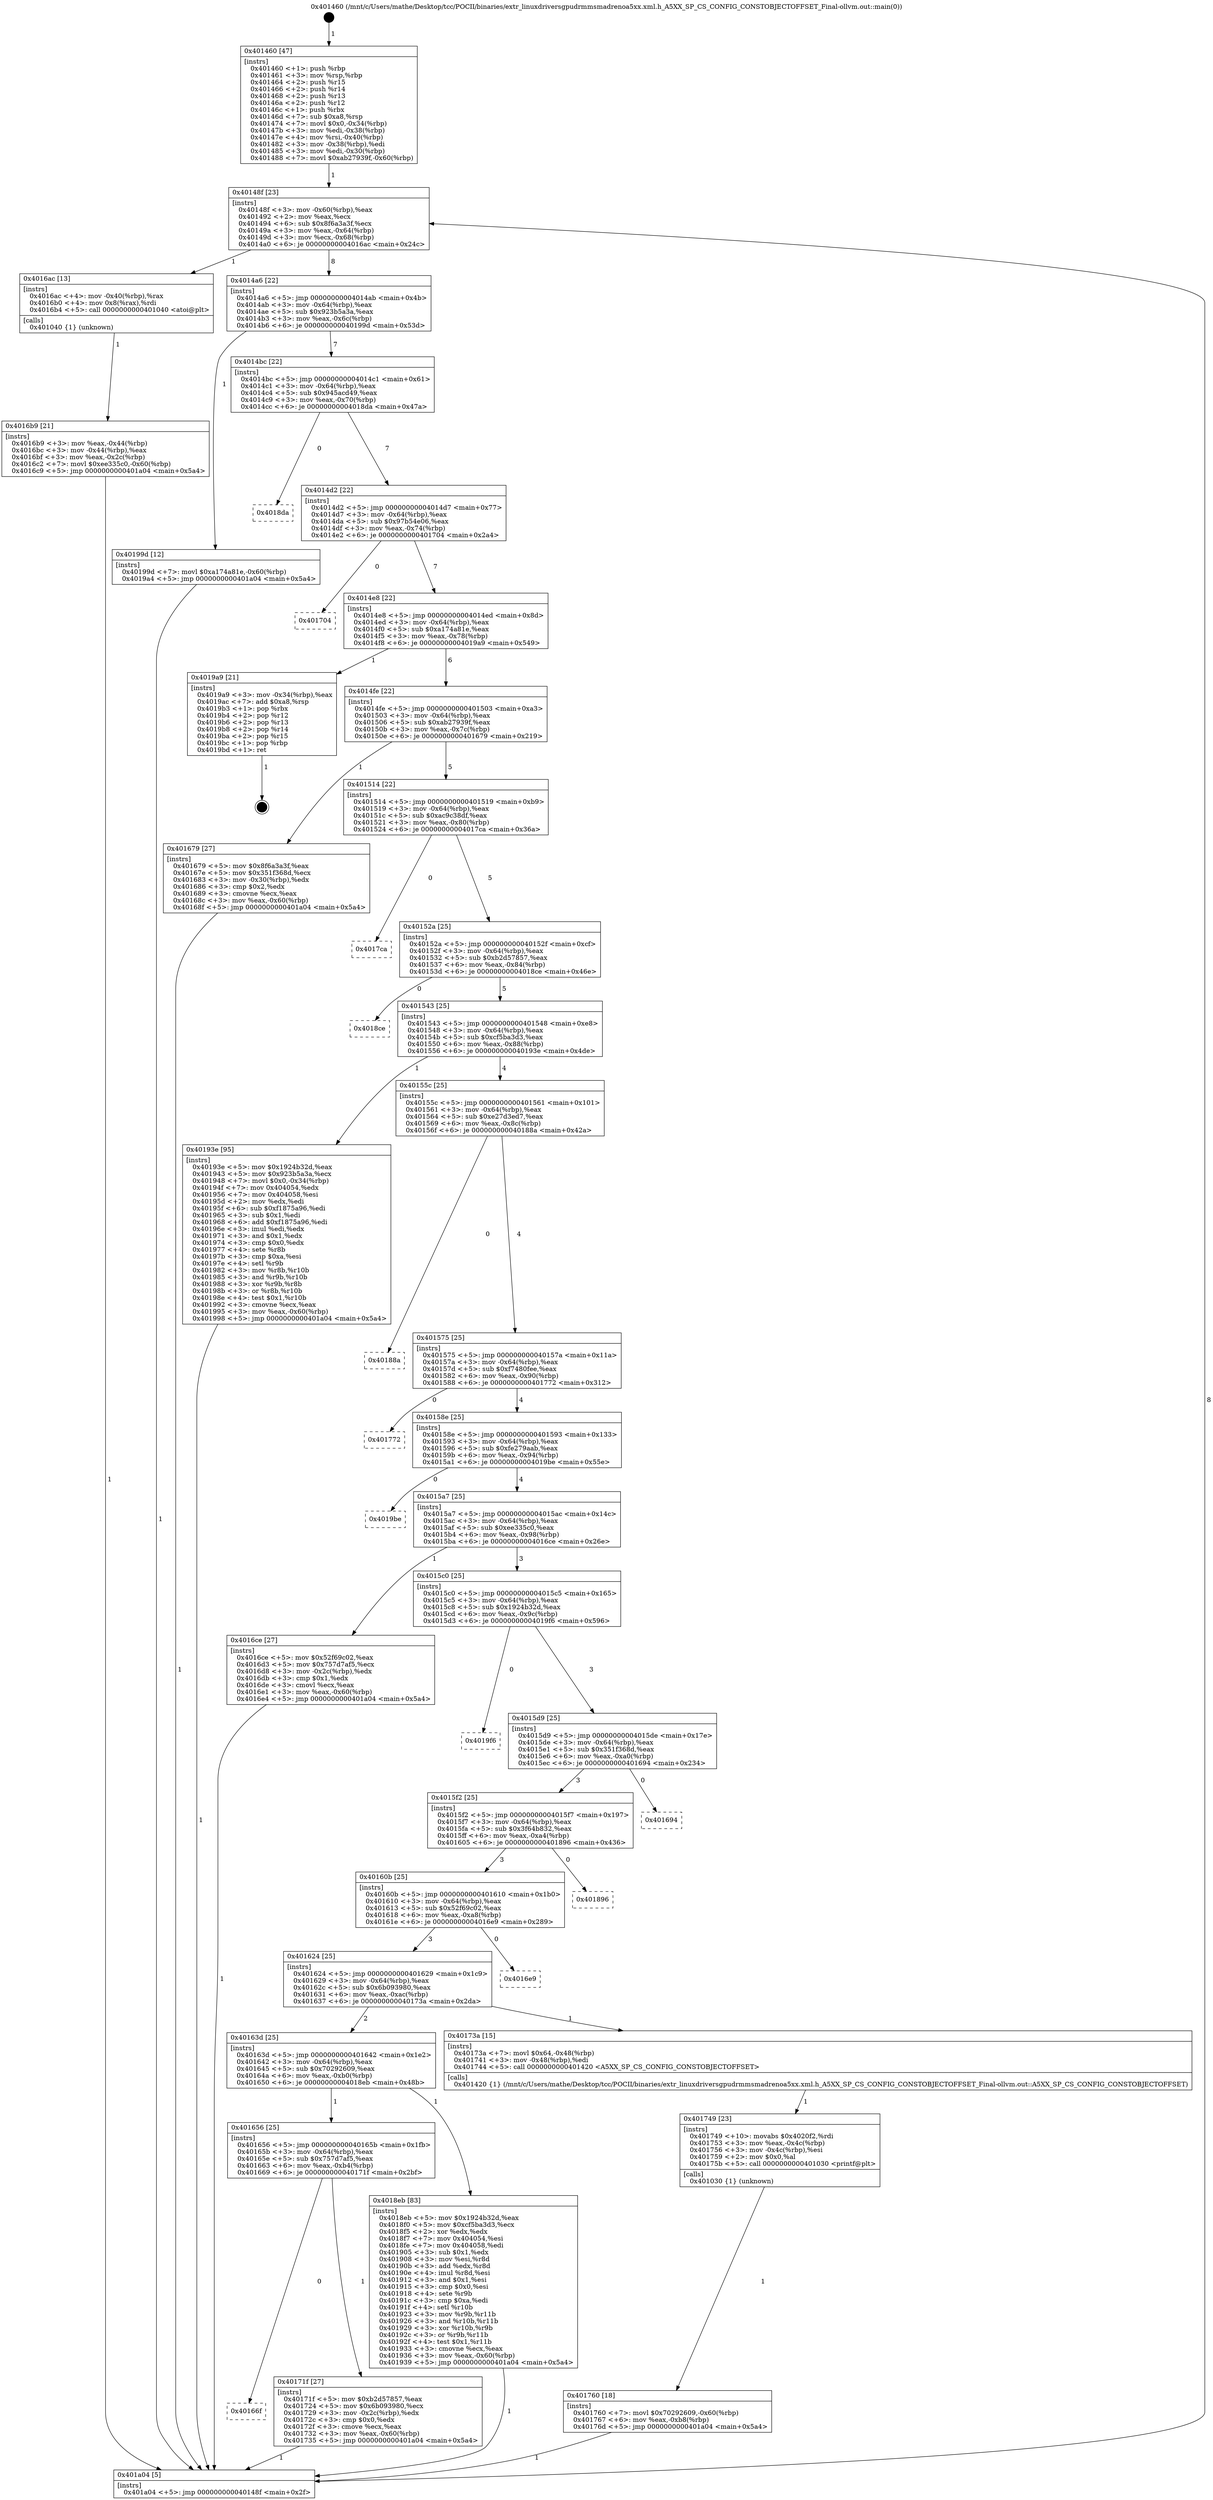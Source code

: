 digraph "0x401460" {
  label = "0x401460 (/mnt/c/Users/mathe/Desktop/tcc/POCII/binaries/extr_linuxdriversgpudrmmsmadrenoa5xx.xml.h_A5XX_SP_CS_CONFIG_CONSTOBJECTOFFSET_Final-ollvm.out::main(0))"
  labelloc = "t"
  node[shape=record]

  Entry [label="",width=0.3,height=0.3,shape=circle,fillcolor=black,style=filled]
  "0x40148f" [label="{
     0x40148f [23]\l
     | [instrs]\l
     &nbsp;&nbsp;0x40148f \<+3\>: mov -0x60(%rbp),%eax\l
     &nbsp;&nbsp;0x401492 \<+2\>: mov %eax,%ecx\l
     &nbsp;&nbsp;0x401494 \<+6\>: sub $0x8f6a3a3f,%ecx\l
     &nbsp;&nbsp;0x40149a \<+3\>: mov %eax,-0x64(%rbp)\l
     &nbsp;&nbsp;0x40149d \<+3\>: mov %ecx,-0x68(%rbp)\l
     &nbsp;&nbsp;0x4014a0 \<+6\>: je 00000000004016ac \<main+0x24c\>\l
  }"]
  "0x4016ac" [label="{
     0x4016ac [13]\l
     | [instrs]\l
     &nbsp;&nbsp;0x4016ac \<+4\>: mov -0x40(%rbp),%rax\l
     &nbsp;&nbsp;0x4016b0 \<+4\>: mov 0x8(%rax),%rdi\l
     &nbsp;&nbsp;0x4016b4 \<+5\>: call 0000000000401040 \<atoi@plt\>\l
     | [calls]\l
     &nbsp;&nbsp;0x401040 \{1\} (unknown)\l
  }"]
  "0x4014a6" [label="{
     0x4014a6 [22]\l
     | [instrs]\l
     &nbsp;&nbsp;0x4014a6 \<+5\>: jmp 00000000004014ab \<main+0x4b\>\l
     &nbsp;&nbsp;0x4014ab \<+3\>: mov -0x64(%rbp),%eax\l
     &nbsp;&nbsp;0x4014ae \<+5\>: sub $0x923b5a3a,%eax\l
     &nbsp;&nbsp;0x4014b3 \<+3\>: mov %eax,-0x6c(%rbp)\l
     &nbsp;&nbsp;0x4014b6 \<+6\>: je 000000000040199d \<main+0x53d\>\l
  }"]
  Exit [label="",width=0.3,height=0.3,shape=circle,fillcolor=black,style=filled,peripheries=2]
  "0x40199d" [label="{
     0x40199d [12]\l
     | [instrs]\l
     &nbsp;&nbsp;0x40199d \<+7\>: movl $0xa174a81e,-0x60(%rbp)\l
     &nbsp;&nbsp;0x4019a4 \<+5\>: jmp 0000000000401a04 \<main+0x5a4\>\l
  }"]
  "0x4014bc" [label="{
     0x4014bc [22]\l
     | [instrs]\l
     &nbsp;&nbsp;0x4014bc \<+5\>: jmp 00000000004014c1 \<main+0x61\>\l
     &nbsp;&nbsp;0x4014c1 \<+3\>: mov -0x64(%rbp),%eax\l
     &nbsp;&nbsp;0x4014c4 \<+5\>: sub $0x945acd49,%eax\l
     &nbsp;&nbsp;0x4014c9 \<+3\>: mov %eax,-0x70(%rbp)\l
     &nbsp;&nbsp;0x4014cc \<+6\>: je 00000000004018da \<main+0x47a\>\l
  }"]
  "0x401760" [label="{
     0x401760 [18]\l
     | [instrs]\l
     &nbsp;&nbsp;0x401760 \<+7\>: movl $0x70292609,-0x60(%rbp)\l
     &nbsp;&nbsp;0x401767 \<+6\>: mov %eax,-0xb8(%rbp)\l
     &nbsp;&nbsp;0x40176d \<+5\>: jmp 0000000000401a04 \<main+0x5a4\>\l
  }"]
  "0x4018da" [label="{
     0x4018da\l
  }", style=dashed]
  "0x4014d2" [label="{
     0x4014d2 [22]\l
     | [instrs]\l
     &nbsp;&nbsp;0x4014d2 \<+5\>: jmp 00000000004014d7 \<main+0x77\>\l
     &nbsp;&nbsp;0x4014d7 \<+3\>: mov -0x64(%rbp),%eax\l
     &nbsp;&nbsp;0x4014da \<+5\>: sub $0x97b54e06,%eax\l
     &nbsp;&nbsp;0x4014df \<+3\>: mov %eax,-0x74(%rbp)\l
     &nbsp;&nbsp;0x4014e2 \<+6\>: je 0000000000401704 \<main+0x2a4\>\l
  }"]
  "0x401749" [label="{
     0x401749 [23]\l
     | [instrs]\l
     &nbsp;&nbsp;0x401749 \<+10\>: movabs $0x4020f2,%rdi\l
     &nbsp;&nbsp;0x401753 \<+3\>: mov %eax,-0x4c(%rbp)\l
     &nbsp;&nbsp;0x401756 \<+3\>: mov -0x4c(%rbp),%esi\l
     &nbsp;&nbsp;0x401759 \<+2\>: mov $0x0,%al\l
     &nbsp;&nbsp;0x40175b \<+5\>: call 0000000000401030 \<printf@plt\>\l
     | [calls]\l
     &nbsp;&nbsp;0x401030 \{1\} (unknown)\l
  }"]
  "0x401704" [label="{
     0x401704\l
  }", style=dashed]
  "0x4014e8" [label="{
     0x4014e8 [22]\l
     | [instrs]\l
     &nbsp;&nbsp;0x4014e8 \<+5\>: jmp 00000000004014ed \<main+0x8d\>\l
     &nbsp;&nbsp;0x4014ed \<+3\>: mov -0x64(%rbp),%eax\l
     &nbsp;&nbsp;0x4014f0 \<+5\>: sub $0xa174a81e,%eax\l
     &nbsp;&nbsp;0x4014f5 \<+3\>: mov %eax,-0x78(%rbp)\l
     &nbsp;&nbsp;0x4014f8 \<+6\>: je 00000000004019a9 \<main+0x549\>\l
  }"]
  "0x40166f" [label="{
     0x40166f\l
  }", style=dashed]
  "0x4019a9" [label="{
     0x4019a9 [21]\l
     | [instrs]\l
     &nbsp;&nbsp;0x4019a9 \<+3\>: mov -0x34(%rbp),%eax\l
     &nbsp;&nbsp;0x4019ac \<+7\>: add $0xa8,%rsp\l
     &nbsp;&nbsp;0x4019b3 \<+1\>: pop %rbx\l
     &nbsp;&nbsp;0x4019b4 \<+2\>: pop %r12\l
     &nbsp;&nbsp;0x4019b6 \<+2\>: pop %r13\l
     &nbsp;&nbsp;0x4019b8 \<+2\>: pop %r14\l
     &nbsp;&nbsp;0x4019ba \<+2\>: pop %r15\l
     &nbsp;&nbsp;0x4019bc \<+1\>: pop %rbp\l
     &nbsp;&nbsp;0x4019bd \<+1\>: ret\l
  }"]
  "0x4014fe" [label="{
     0x4014fe [22]\l
     | [instrs]\l
     &nbsp;&nbsp;0x4014fe \<+5\>: jmp 0000000000401503 \<main+0xa3\>\l
     &nbsp;&nbsp;0x401503 \<+3\>: mov -0x64(%rbp),%eax\l
     &nbsp;&nbsp;0x401506 \<+5\>: sub $0xab27939f,%eax\l
     &nbsp;&nbsp;0x40150b \<+3\>: mov %eax,-0x7c(%rbp)\l
     &nbsp;&nbsp;0x40150e \<+6\>: je 0000000000401679 \<main+0x219\>\l
  }"]
  "0x40171f" [label="{
     0x40171f [27]\l
     | [instrs]\l
     &nbsp;&nbsp;0x40171f \<+5\>: mov $0xb2d57857,%eax\l
     &nbsp;&nbsp;0x401724 \<+5\>: mov $0x6b093980,%ecx\l
     &nbsp;&nbsp;0x401729 \<+3\>: mov -0x2c(%rbp),%edx\l
     &nbsp;&nbsp;0x40172c \<+3\>: cmp $0x0,%edx\l
     &nbsp;&nbsp;0x40172f \<+3\>: cmove %ecx,%eax\l
     &nbsp;&nbsp;0x401732 \<+3\>: mov %eax,-0x60(%rbp)\l
     &nbsp;&nbsp;0x401735 \<+5\>: jmp 0000000000401a04 \<main+0x5a4\>\l
  }"]
  "0x401679" [label="{
     0x401679 [27]\l
     | [instrs]\l
     &nbsp;&nbsp;0x401679 \<+5\>: mov $0x8f6a3a3f,%eax\l
     &nbsp;&nbsp;0x40167e \<+5\>: mov $0x351f368d,%ecx\l
     &nbsp;&nbsp;0x401683 \<+3\>: mov -0x30(%rbp),%edx\l
     &nbsp;&nbsp;0x401686 \<+3\>: cmp $0x2,%edx\l
     &nbsp;&nbsp;0x401689 \<+3\>: cmovne %ecx,%eax\l
     &nbsp;&nbsp;0x40168c \<+3\>: mov %eax,-0x60(%rbp)\l
     &nbsp;&nbsp;0x40168f \<+5\>: jmp 0000000000401a04 \<main+0x5a4\>\l
  }"]
  "0x401514" [label="{
     0x401514 [22]\l
     | [instrs]\l
     &nbsp;&nbsp;0x401514 \<+5\>: jmp 0000000000401519 \<main+0xb9\>\l
     &nbsp;&nbsp;0x401519 \<+3\>: mov -0x64(%rbp),%eax\l
     &nbsp;&nbsp;0x40151c \<+5\>: sub $0xac9c38df,%eax\l
     &nbsp;&nbsp;0x401521 \<+3\>: mov %eax,-0x80(%rbp)\l
     &nbsp;&nbsp;0x401524 \<+6\>: je 00000000004017ca \<main+0x36a\>\l
  }"]
  "0x401a04" [label="{
     0x401a04 [5]\l
     | [instrs]\l
     &nbsp;&nbsp;0x401a04 \<+5\>: jmp 000000000040148f \<main+0x2f\>\l
  }"]
  "0x401460" [label="{
     0x401460 [47]\l
     | [instrs]\l
     &nbsp;&nbsp;0x401460 \<+1\>: push %rbp\l
     &nbsp;&nbsp;0x401461 \<+3\>: mov %rsp,%rbp\l
     &nbsp;&nbsp;0x401464 \<+2\>: push %r15\l
     &nbsp;&nbsp;0x401466 \<+2\>: push %r14\l
     &nbsp;&nbsp;0x401468 \<+2\>: push %r13\l
     &nbsp;&nbsp;0x40146a \<+2\>: push %r12\l
     &nbsp;&nbsp;0x40146c \<+1\>: push %rbx\l
     &nbsp;&nbsp;0x40146d \<+7\>: sub $0xa8,%rsp\l
     &nbsp;&nbsp;0x401474 \<+7\>: movl $0x0,-0x34(%rbp)\l
     &nbsp;&nbsp;0x40147b \<+3\>: mov %edi,-0x38(%rbp)\l
     &nbsp;&nbsp;0x40147e \<+4\>: mov %rsi,-0x40(%rbp)\l
     &nbsp;&nbsp;0x401482 \<+3\>: mov -0x38(%rbp),%edi\l
     &nbsp;&nbsp;0x401485 \<+3\>: mov %edi,-0x30(%rbp)\l
     &nbsp;&nbsp;0x401488 \<+7\>: movl $0xab27939f,-0x60(%rbp)\l
  }"]
  "0x4016b9" [label="{
     0x4016b9 [21]\l
     | [instrs]\l
     &nbsp;&nbsp;0x4016b9 \<+3\>: mov %eax,-0x44(%rbp)\l
     &nbsp;&nbsp;0x4016bc \<+3\>: mov -0x44(%rbp),%eax\l
     &nbsp;&nbsp;0x4016bf \<+3\>: mov %eax,-0x2c(%rbp)\l
     &nbsp;&nbsp;0x4016c2 \<+7\>: movl $0xee335c0,-0x60(%rbp)\l
     &nbsp;&nbsp;0x4016c9 \<+5\>: jmp 0000000000401a04 \<main+0x5a4\>\l
  }"]
  "0x401656" [label="{
     0x401656 [25]\l
     | [instrs]\l
     &nbsp;&nbsp;0x401656 \<+5\>: jmp 000000000040165b \<main+0x1fb\>\l
     &nbsp;&nbsp;0x40165b \<+3\>: mov -0x64(%rbp),%eax\l
     &nbsp;&nbsp;0x40165e \<+5\>: sub $0x757d7af5,%eax\l
     &nbsp;&nbsp;0x401663 \<+6\>: mov %eax,-0xb4(%rbp)\l
     &nbsp;&nbsp;0x401669 \<+6\>: je 000000000040171f \<main+0x2bf\>\l
  }"]
  "0x4017ca" [label="{
     0x4017ca\l
  }", style=dashed]
  "0x40152a" [label="{
     0x40152a [25]\l
     | [instrs]\l
     &nbsp;&nbsp;0x40152a \<+5\>: jmp 000000000040152f \<main+0xcf\>\l
     &nbsp;&nbsp;0x40152f \<+3\>: mov -0x64(%rbp),%eax\l
     &nbsp;&nbsp;0x401532 \<+5\>: sub $0xb2d57857,%eax\l
     &nbsp;&nbsp;0x401537 \<+6\>: mov %eax,-0x84(%rbp)\l
     &nbsp;&nbsp;0x40153d \<+6\>: je 00000000004018ce \<main+0x46e\>\l
  }"]
  "0x4018eb" [label="{
     0x4018eb [83]\l
     | [instrs]\l
     &nbsp;&nbsp;0x4018eb \<+5\>: mov $0x1924b32d,%eax\l
     &nbsp;&nbsp;0x4018f0 \<+5\>: mov $0xcf5ba3d3,%ecx\l
     &nbsp;&nbsp;0x4018f5 \<+2\>: xor %edx,%edx\l
     &nbsp;&nbsp;0x4018f7 \<+7\>: mov 0x404054,%esi\l
     &nbsp;&nbsp;0x4018fe \<+7\>: mov 0x404058,%edi\l
     &nbsp;&nbsp;0x401905 \<+3\>: sub $0x1,%edx\l
     &nbsp;&nbsp;0x401908 \<+3\>: mov %esi,%r8d\l
     &nbsp;&nbsp;0x40190b \<+3\>: add %edx,%r8d\l
     &nbsp;&nbsp;0x40190e \<+4\>: imul %r8d,%esi\l
     &nbsp;&nbsp;0x401912 \<+3\>: and $0x1,%esi\l
     &nbsp;&nbsp;0x401915 \<+3\>: cmp $0x0,%esi\l
     &nbsp;&nbsp;0x401918 \<+4\>: sete %r9b\l
     &nbsp;&nbsp;0x40191c \<+3\>: cmp $0xa,%edi\l
     &nbsp;&nbsp;0x40191f \<+4\>: setl %r10b\l
     &nbsp;&nbsp;0x401923 \<+3\>: mov %r9b,%r11b\l
     &nbsp;&nbsp;0x401926 \<+3\>: and %r10b,%r11b\l
     &nbsp;&nbsp;0x401929 \<+3\>: xor %r10b,%r9b\l
     &nbsp;&nbsp;0x40192c \<+3\>: or %r9b,%r11b\l
     &nbsp;&nbsp;0x40192f \<+4\>: test $0x1,%r11b\l
     &nbsp;&nbsp;0x401933 \<+3\>: cmovne %ecx,%eax\l
     &nbsp;&nbsp;0x401936 \<+3\>: mov %eax,-0x60(%rbp)\l
     &nbsp;&nbsp;0x401939 \<+5\>: jmp 0000000000401a04 \<main+0x5a4\>\l
  }"]
  "0x4018ce" [label="{
     0x4018ce\l
  }", style=dashed]
  "0x401543" [label="{
     0x401543 [25]\l
     | [instrs]\l
     &nbsp;&nbsp;0x401543 \<+5\>: jmp 0000000000401548 \<main+0xe8\>\l
     &nbsp;&nbsp;0x401548 \<+3\>: mov -0x64(%rbp),%eax\l
     &nbsp;&nbsp;0x40154b \<+5\>: sub $0xcf5ba3d3,%eax\l
     &nbsp;&nbsp;0x401550 \<+6\>: mov %eax,-0x88(%rbp)\l
     &nbsp;&nbsp;0x401556 \<+6\>: je 000000000040193e \<main+0x4de\>\l
  }"]
  "0x40163d" [label="{
     0x40163d [25]\l
     | [instrs]\l
     &nbsp;&nbsp;0x40163d \<+5\>: jmp 0000000000401642 \<main+0x1e2\>\l
     &nbsp;&nbsp;0x401642 \<+3\>: mov -0x64(%rbp),%eax\l
     &nbsp;&nbsp;0x401645 \<+5\>: sub $0x70292609,%eax\l
     &nbsp;&nbsp;0x40164a \<+6\>: mov %eax,-0xb0(%rbp)\l
     &nbsp;&nbsp;0x401650 \<+6\>: je 00000000004018eb \<main+0x48b\>\l
  }"]
  "0x40193e" [label="{
     0x40193e [95]\l
     | [instrs]\l
     &nbsp;&nbsp;0x40193e \<+5\>: mov $0x1924b32d,%eax\l
     &nbsp;&nbsp;0x401943 \<+5\>: mov $0x923b5a3a,%ecx\l
     &nbsp;&nbsp;0x401948 \<+7\>: movl $0x0,-0x34(%rbp)\l
     &nbsp;&nbsp;0x40194f \<+7\>: mov 0x404054,%edx\l
     &nbsp;&nbsp;0x401956 \<+7\>: mov 0x404058,%esi\l
     &nbsp;&nbsp;0x40195d \<+2\>: mov %edx,%edi\l
     &nbsp;&nbsp;0x40195f \<+6\>: sub $0xf1875a96,%edi\l
     &nbsp;&nbsp;0x401965 \<+3\>: sub $0x1,%edi\l
     &nbsp;&nbsp;0x401968 \<+6\>: add $0xf1875a96,%edi\l
     &nbsp;&nbsp;0x40196e \<+3\>: imul %edi,%edx\l
     &nbsp;&nbsp;0x401971 \<+3\>: and $0x1,%edx\l
     &nbsp;&nbsp;0x401974 \<+3\>: cmp $0x0,%edx\l
     &nbsp;&nbsp;0x401977 \<+4\>: sete %r8b\l
     &nbsp;&nbsp;0x40197b \<+3\>: cmp $0xa,%esi\l
     &nbsp;&nbsp;0x40197e \<+4\>: setl %r9b\l
     &nbsp;&nbsp;0x401982 \<+3\>: mov %r8b,%r10b\l
     &nbsp;&nbsp;0x401985 \<+3\>: and %r9b,%r10b\l
     &nbsp;&nbsp;0x401988 \<+3\>: xor %r9b,%r8b\l
     &nbsp;&nbsp;0x40198b \<+3\>: or %r8b,%r10b\l
     &nbsp;&nbsp;0x40198e \<+4\>: test $0x1,%r10b\l
     &nbsp;&nbsp;0x401992 \<+3\>: cmovne %ecx,%eax\l
     &nbsp;&nbsp;0x401995 \<+3\>: mov %eax,-0x60(%rbp)\l
     &nbsp;&nbsp;0x401998 \<+5\>: jmp 0000000000401a04 \<main+0x5a4\>\l
  }"]
  "0x40155c" [label="{
     0x40155c [25]\l
     | [instrs]\l
     &nbsp;&nbsp;0x40155c \<+5\>: jmp 0000000000401561 \<main+0x101\>\l
     &nbsp;&nbsp;0x401561 \<+3\>: mov -0x64(%rbp),%eax\l
     &nbsp;&nbsp;0x401564 \<+5\>: sub $0xe27d3ed7,%eax\l
     &nbsp;&nbsp;0x401569 \<+6\>: mov %eax,-0x8c(%rbp)\l
     &nbsp;&nbsp;0x40156f \<+6\>: je 000000000040188a \<main+0x42a\>\l
  }"]
  "0x40173a" [label="{
     0x40173a [15]\l
     | [instrs]\l
     &nbsp;&nbsp;0x40173a \<+7\>: movl $0x64,-0x48(%rbp)\l
     &nbsp;&nbsp;0x401741 \<+3\>: mov -0x48(%rbp),%edi\l
     &nbsp;&nbsp;0x401744 \<+5\>: call 0000000000401420 \<A5XX_SP_CS_CONFIG_CONSTOBJECTOFFSET\>\l
     | [calls]\l
     &nbsp;&nbsp;0x401420 \{1\} (/mnt/c/Users/mathe/Desktop/tcc/POCII/binaries/extr_linuxdriversgpudrmmsmadrenoa5xx.xml.h_A5XX_SP_CS_CONFIG_CONSTOBJECTOFFSET_Final-ollvm.out::A5XX_SP_CS_CONFIG_CONSTOBJECTOFFSET)\l
  }"]
  "0x40188a" [label="{
     0x40188a\l
  }", style=dashed]
  "0x401575" [label="{
     0x401575 [25]\l
     | [instrs]\l
     &nbsp;&nbsp;0x401575 \<+5\>: jmp 000000000040157a \<main+0x11a\>\l
     &nbsp;&nbsp;0x40157a \<+3\>: mov -0x64(%rbp),%eax\l
     &nbsp;&nbsp;0x40157d \<+5\>: sub $0xf7480fee,%eax\l
     &nbsp;&nbsp;0x401582 \<+6\>: mov %eax,-0x90(%rbp)\l
     &nbsp;&nbsp;0x401588 \<+6\>: je 0000000000401772 \<main+0x312\>\l
  }"]
  "0x401624" [label="{
     0x401624 [25]\l
     | [instrs]\l
     &nbsp;&nbsp;0x401624 \<+5\>: jmp 0000000000401629 \<main+0x1c9\>\l
     &nbsp;&nbsp;0x401629 \<+3\>: mov -0x64(%rbp),%eax\l
     &nbsp;&nbsp;0x40162c \<+5\>: sub $0x6b093980,%eax\l
     &nbsp;&nbsp;0x401631 \<+6\>: mov %eax,-0xac(%rbp)\l
     &nbsp;&nbsp;0x401637 \<+6\>: je 000000000040173a \<main+0x2da\>\l
  }"]
  "0x401772" [label="{
     0x401772\l
  }", style=dashed]
  "0x40158e" [label="{
     0x40158e [25]\l
     | [instrs]\l
     &nbsp;&nbsp;0x40158e \<+5\>: jmp 0000000000401593 \<main+0x133\>\l
     &nbsp;&nbsp;0x401593 \<+3\>: mov -0x64(%rbp),%eax\l
     &nbsp;&nbsp;0x401596 \<+5\>: sub $0xfe279aab,%eax\l
     &nbsp;&nbsp;0x40159b \<+6\>: mov %eax,-0x94(%rbp)\l
     &nbsp;&nbsp;0x4015a1 \<+6\>: je 00000000004019be \<main+0x55e\>\l
  }"]
  "0x4016e9" [label="{
     0x4016e9\l
  }", style=dashed]
  "0x4019be" [label="{
     0x4019be\l
  }", style=dashed]
  "0x4015a7" [label="{
     0x4015a7 [25]\l
     | [instrs]\l
     &nbsp;&nbsp;0x4015a7 \<+5\>: jmp 00000000004015ac \<main+0x14c\>\l
     &nbsp;&nbsp;0x4015ac \<+3\>: mov -0x64(%rbp),%eax\l
     &nbsp;&nbsp;0x4015af \<+5\>: sub $0xee335c0,%eax\l
     &nbsp;&nbsp;0x4015b4 \<+6\>: mov %eax,-0x98(%rbp)\l
     &nbsp;&nbsp;0x4015ba \<+6\>: je 00000000004016ce \<main+0x26e\>\l
  }"]
  "0x40160b" [label="{
     0x40160b [25]\l
     | [instrs]\l
     &nbsp;&nbsp;0x40160b \<+5\>: jmp 0000000000401610 \<main+0x1b0\>\l
     &nbsp;&nbsp;0x401610 \<+3\>: mov -0x64(%rbp),%eax\l
     &nbsp;&nbsp;0x401613 \<+5\>: sub $0x52f69c02,%eax\l
     &nbsp;&nbsp;0x401618 \<+6\>: mov %eax,-0xa8(%rbp)\l
     &nbsp;&nbsp;0x40161e \<+6\>: je 00000000004016e9 \<main+0x289\>\l
  }"]
  "0x4016ce" [label="{
     0x4016ce [27]\l
     | [instrs]\l
     &nbsp;&nbsp;0x4016ce \<+5\>: mov $0x52f69c02,%eax\l
     &nbsp;&nbsp;0x4016d3 \<+5\>: mov $0x757d7af5,%ecx\l
     &nbsp;&nbsp;0x4016d8 \<+3\>: mov -0x2c(%rbp),%edx\l
     &nbsp;&nbsp;0x4016db \<+3\>: cmp $0x1,%edx\l
     &nbsp;&nbsp;0x4016de \<+3\>: cmovl %ecx,%eax\l
     &nbsp;&nbsp;0x4016e1 \<+3\>: mov %eax,-0x60(%rbp)\l
     &nbsp;&nbsp;0x4016e4 \<+5\>: jmp 0000000000401a04 \<main+0x5a4\>\l
  }"]
  "0x4015c0" [label="{
     0x4015c0 [25]\l
     | [instrs]\l
     &nbsp;&nbsp;0x4015c0 \<+5\>: jmp 00000000004015c5 \<main+0x165\>\l
     &nbsp;&nbsp;0x4015c5 \<+3\>: mov -0x64(%rbp),%eax\l
     &nbsp;&nbsp;0x4015c8 \<+5\>: sub $0x1924b32d,%eax\l
     &nbsp;&nbsp;0x4015cd \<+6\>: mov %eax,-0x9c(%rbp)\l
     &nbsp;&nbsp;0x4015d3 \<+6\>: je 00000000004019f6 \<main+0x596\>\l
  }"]
  "0x401896" [label="{
     0x401896\l
  }", style=dashed]
  "0x4019f6" [label="{
     0x4019f6\l
  }", style=dashed]
  "0x4015d9" [label="{
     0x4015d9 [25]\l
     | [instrs]\l
     &nbsp;&nbsp;0x4015d9 \<+5\>: jmp 00000000004015de \<main+0x17e\>\l
     &nbsp;&nbsp;0x4015de \<+3\>: mov -0x64(%rbp),%eax\l
     &nbsp;&nbsp;0x4015e1 \<+5\>: sub $0x351f368d,%eax\l
     &nbsp;&nbsp;0x4015e6 \<+6\>: mov %eax,-0xa0(%rbp)\l
     &nbsp;&nbsp;0x4015ec \<+6\>: je 0000000000401694 \<main+0x234\>\l
  }"]
  "0x4015f2" [label="{
     0x4015f2 [25]\l
     | [instrs]\l
     &nbsp;&nbsp;0x4015f2 \<+5\>: jmp 00000000004015f7 \<main+0x197\>\l
     &nbsp;&nbsp;0x4015f7 \<+3\>: mov -0x64(%rbp),%eax\l
     &nbsp;&nbsp;0x4015fa \<+5\>: sub $0x3f64b832,%eax\l
     &nbsp;&nbsp;0x4015ff \<+6\>: mov %eax,-0xa4(%rbp)\l
     &nbsp;&nbsp;0x401605 \<+6\>: je 0000000000401896 \<main+0x436\>\l
  }"]
  "0x401694" [label="{
     0x401694\l
  }", style=dashed]
  Entry -> "0x401460" [label=" 1"]
  "0x40148f" -> "0x4016ac" [label=" 1"]
  "0x40148f" -> "0x4014a6" [label=" 8"]
  "0x4019a9" -> Exit [label=" 1"]
  "0x4014a6" -> "0x40199d" [label=" 1"]
  "0x4014a6" -> "0x4014bc" [label=" 7"]
  "0x40199d" -> "0x401a04" [label=" 1"]
  "0x4014bc" -> "0x4018da" [label=" 0"]
  "0x4014bc" -> "0x4014d2" [label=" 7"]
  "0x40193e" -> "0x401a04" [label=" 1"]
  "0x4014d2" -> "0x401704" [label=" 0"]
  "0x4014d2" -> "0x4014e8" [label=" 7"]
  "0x4018eb" -> "0x401a04" [label=" 1"]
  "0x4014e8" -> "0x4019a9" [label=" 1"]
  "0x4014e8" -> "0x4014fe" [label=" 6"]
  "0x401760" -> "0x401a04" [label=" 1"]
  "0x4014fe" -> "0x401679" [label=" 1"]
  "0x4014fe" -> "0x401514" [label=" 5"]
  "0x401679" -> "0x401a04" [label=" 1"]
  "0x401460" -> "0x40148f" [label=" 1"]
  "0x401a04" -> "0x40148f" [label=" 8"]
  "0x4016ac" -> "0x4016b9" [label=" 1"]
  "0x4016b9" -> "0x401a04" [label=" 1"]
  "0x401749" -> "0x401760" [label=" 1"]
  "0x401514" -> "0x4017ca" [label=" 0"]
  "0x401514" -> "0x40152a" [label=" 5"]
  "0x40171f" -> "0x401a04" [label=" 1"]
  "0x40152a" -> "0x4018ce" [label=" 0"]
  "0x40152a" -> "0x401543" [label=" 5"]
  "0x401656" -> "0x40166f" [label=" 0"]
  "0x401543" -> "0x40193e" [label=" 1"]
  "0x401543" -> "0x40155c" [label=" 4"]
  "0x40173a" -> "0x401749" [label=" 1"]
  "0x40155c" -> "0x40188a" [label=" 0"]
  "0x40155c" -> "0x401575" [label=" 4"]
  "0x40163d" -> "0x401656" [label=" 1"]
  "0x401575" -> "0x401772" [label=" 0"]
  "0x401575" -> "0x40158e" [label=" 4"]
  "0x401656" -> "0x40171f" [label=" 1"]
  "0x40158e" -> "0x4019be" [label=" 0"]
  "0x40158e" -> "0x4015a7" [label=" 4"]
  "0x401624" -> "0x40163d" [label=" 2"]
  "0x4015a7" -> "0x4016ce" [label=" 1"]
  "0x4015a7" -> "0x4015c0" [label=" 3"]
  "0x4016ce" -> "0x401a04" [label=" 1"]
  "0x40163d" -> "0x4018eb" [label=" 1"]
  "0x4015c0" -> "0x4019f6" [label=" 0"]
  "0x4015c0" -> "0x4015d9" [label=" 3"]
  "0x40160b" -> "0x401624" [label=" 3"]
  "0x4015d9" -> "0x401694" [label=" 0"]
  "0x4015d9" -> "0x4015f2" [label=" 3"]
  "0x40160b" -> "0x4016e9" [label=" 0"]
  "0x4015f2" -> "0x401896" [label=" 0"]
  "0x4015f2" -> "0x40160b" [label=" 3"]
  "0x401624" -> "0x40173a" [label=" 1"]
}
